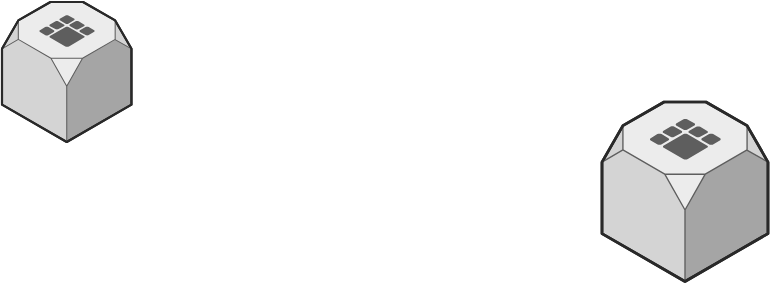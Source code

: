 <mxfile version="21.0.2" type="github">
  <diagram name="第 1 页" id="uMEd0OyMtJRqtZC0avpj">
    <mxGraphModel dx="1192" dy="774" grid="1" gridSize="10" guides="1" tooltips="1" connect="1" arrows="1" fold="1" page="1" pageScale="1" pageWidth="9900" pageHeight="9900" math="0" shadow="0">
      <root>
        <mxCell id="0" />
        <mxCell id="1" parent="0" />
        <mxCell id="7w_i3DZxe8aTyXcS1MvP-1" value="" style="verticalLabelPosition=bottom;html=1;verticalAlign=top;strokeWidth=1;align=center;outlineConnect=0;dashed=0;outlineConnect=0;shape=mxgraph.aws3d.elasticMapReduce;fillColor=#ECECEC;strokeColor=#5E5E5E;aspect=fixed;" vertex="1" parent="1">
          <mxGeometry x="450" y="230" width="64.74" height="70" as="geometry" />
        </mxCell>
        <mxCell id="7w_i3DZxe8aTyXcS1MvP-2" value="" style="verticalLabelPosition=bottom;html=1;verticalAlign=top;strokeWidth=1;align=center;outlineConnect=0;dashed=0;outlineConnect=0;shape=mxgraph.aws3d.elasticMapReduce;fillColor=#ECECEC;strokeColor=#5E5E5E;aspect=fixed;" vertex="1" parent="1">
          <mxGeometry x="750" y="280" width="83" height="89.74" as="geometry" />
        </mxCell>
      </root>
    </mxGraphModel>
  </diagram>
</mxfile>
